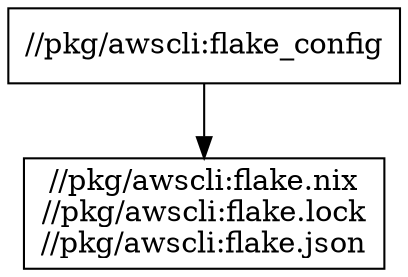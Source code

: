 digraph mygraph {
  node [shape=box];
  "//pkg/awscli:flake_config"
  "//pkg/awscli:flake_config" -> "//pkg/awscli:flake.nix\n//pkg/awscli:flake.lock\n//pkg/awscli:flake.json"
  "//pkg/awscli:flake.nix\n//pkg/awscli:flake.lock\n//pkg/awscli:flake.json"
}
